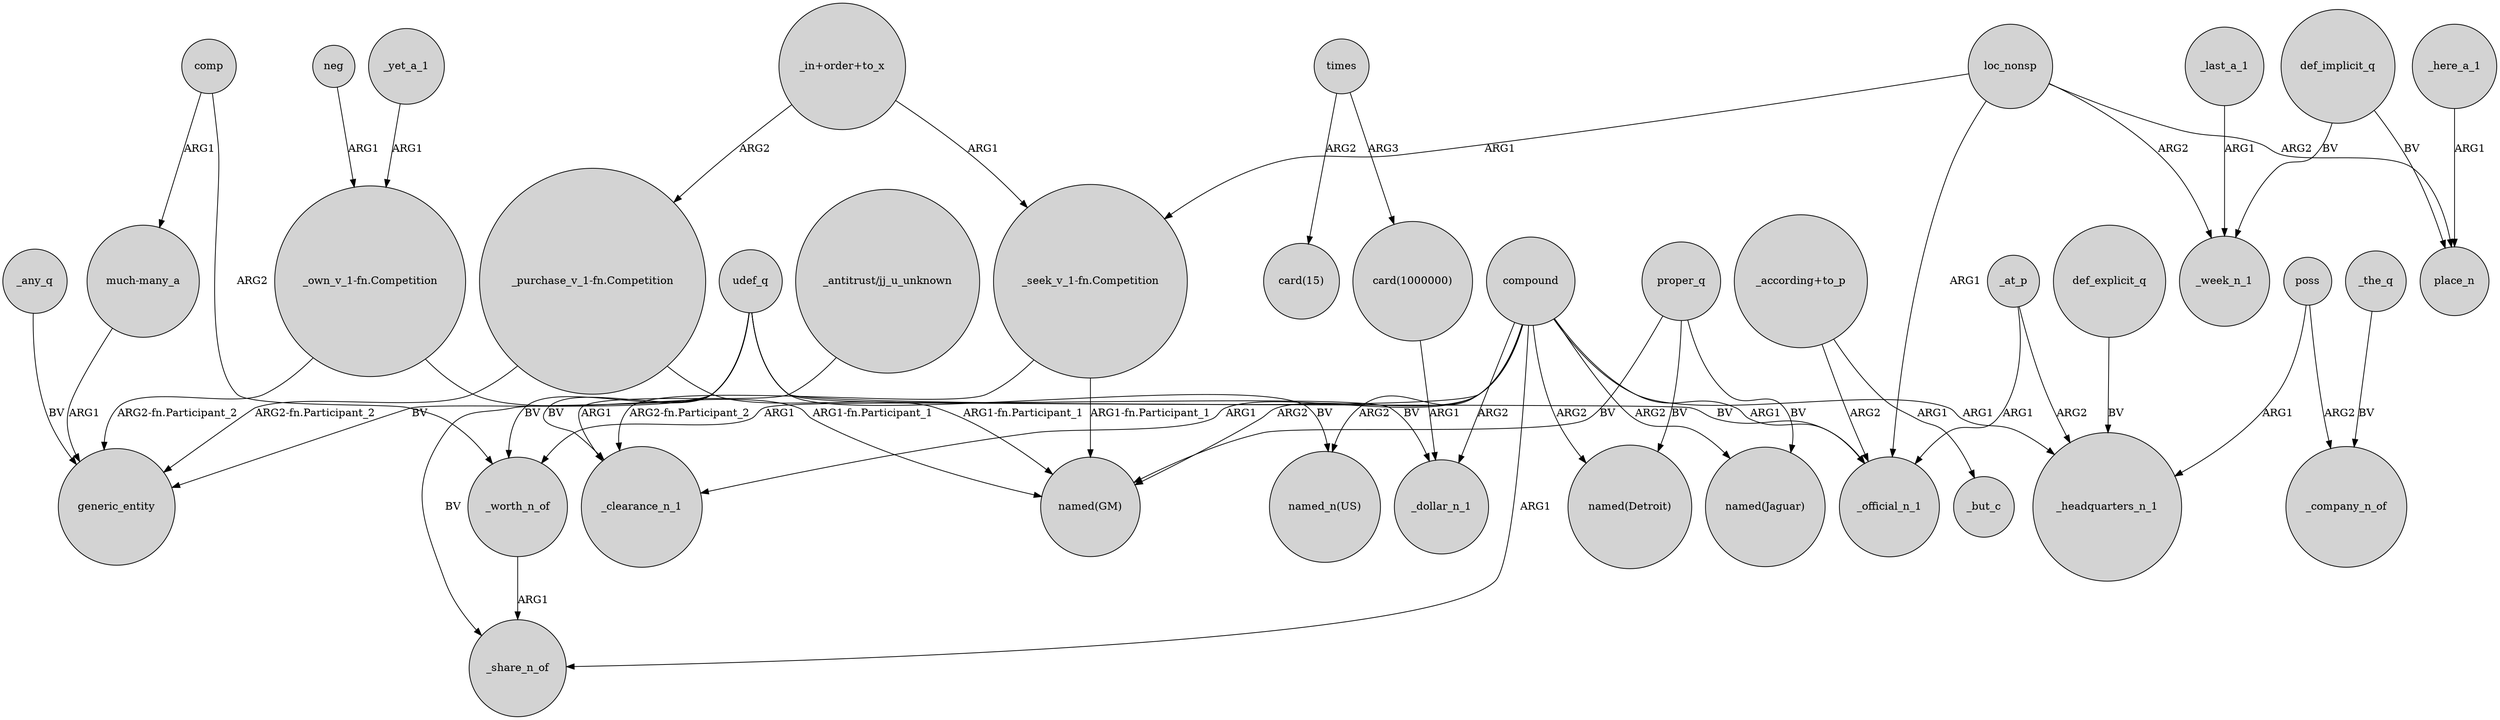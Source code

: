 digraph {
	node [shape=circle style=filled]
	compound -> _clearance_n_1 [label=ARG1]
	def_explicit_q -> _headquarters_n_1 [label=BV]
	poss -> _headquarters_n_1 [label=ARG1]
	"_purchase_v_1-fn.Competition" -> generic_entity [label="ARG2-fn.Participant_2"]
	_any_q -> generic_entity [label=BV]
	def_implicit_q -> place_n [label=BV]
	compound -> _share_n_of [label=ARG1]
	"_own_v_1-fn.Competition" -> generic_entity [label="ARG2-fn.Participant_2"]
	"_in+order+to_x" -> "_purchase_v_1-fn.Competition" [label=ARG2]
	compound -> _worth_n_of [label=ARG1]
	proper_q -> "named(GM)" [label=BV]
	times -> "card(1000000)" [label=ARG3]
	_at_p -> _official_n_1 [label=ARG1]
	"_seek_v_1-fn.Competition" -> _clearance_n_1 [label="ARG2-fn.Participant_2"]
	compound -> _dollar_n_1 [label=ARG2]
	loc_nonsp -> _week_n_1 [label=ARG2]
	_here_a_1 -> place_n [label=ARG1]
	udef_q -> generic_entity [label=BV]
	neg -> "_own_v_1-fn.Competition" [label=ARG1]
	compound -> _headquarters_n_1 [label=ARG1]
	times -> "card(15)" [label=ARG2]
	loc_nonsp -> "_seek_v_1-fn.Competition" [label=ARG1]
	compound -> "named(GM)" [label=ARG2]
	loc_nonsp -> _official_n_1 [label=ARG1]
	comp -> "much-many_a" [label=ARG1]
	poss -> _company_n_of [label=ARG2]
	"_own_v_1-fn.Competition" -> "named(GM)" [label="ARG1-fn.Participant_1"]
	_worth_n_of -> _share_n_of [label=ARG1]
	"_seek_v_1-fn.Competition" -> "named(GM)" [label="ARG1-fn.Participant_1"]
	compound -> "named(Jaguar)" [label=ARG2]
	_yet_a_1 -> "_own_v_1-fn.Competition" [label=ARG1]
	"much-many_a" -> generic_entity [label=ARG1]
	proper_q -> "named(Detroit)" [label=BV]
	_last_a_1 -> _week_n_1 [label=ARG1]
	udef_q -> _share_n_of [label=BV]
	proper_q -> "named(Jaguar)" [label=BV]
	compound -> _official_n_1 [label=ARG1]
	udef_q -> _dollar_n_1 [label=BV]
	"_antitrust/jj_u_unknown" -> _clearance_n_1 [label=ARG1]
	"card(1000000)" -> _dollar_n_1 [label=ARG1]
	def_implicit_q -> _week_n_1 [label=BV]
	"_according+to_p" -> _but_c [label=ARG1]
	"_in+order+to_x" -> "_seek_v_1-fn.Competition" [label=ARG1]
	udef_q -> _clearance_n_1 [label=BV]
	udef_q -> _worth_n_of [label=BV]
	_at_p -> _headquarters_n_1 [label=ARG2]
	compound -> "named(Detroit)" [label=ARG2]
	"_purchase_v_1-fn.Competition" -> "named(GM)" [label="ARG1-fn.Participant_1"]
	loc_nonsp -> place_n [label=ARG2]
	udef_q -> _official_n_1 [label=BV]
	comp -> _worth_n_of [label=ARG2]
	compound -> "named_n(US)" [label=ARG2]
	_the_q -> _company_n_of [label=BV]
	udef_q -> "named_n(US)" [label=BV]
	"_according+to_p" -> _official_n_1 [label=ARG2]
}
